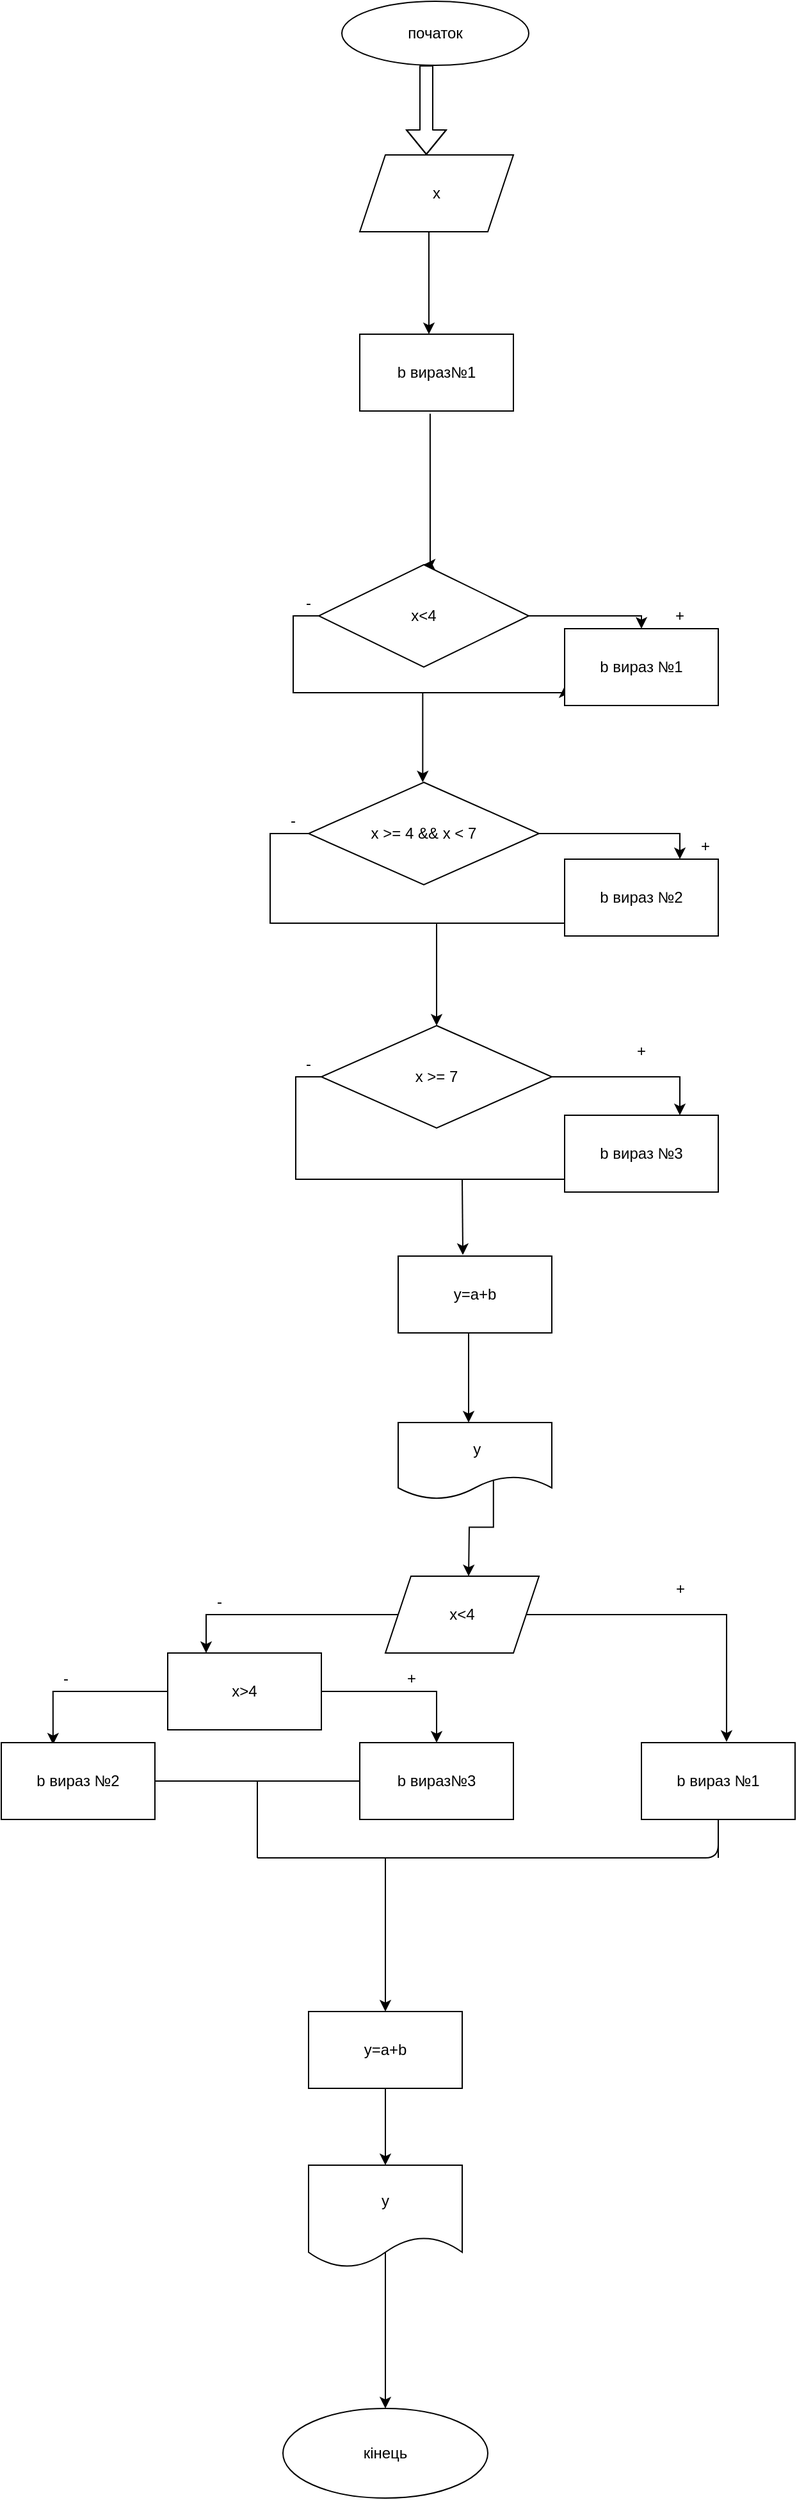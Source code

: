 <mxfile version="13.9.9" type="device" pages="2"><diagram id="C5RBs43oDa-KdzZeNtuy" name="Page-1"><mxGraphModel dx="1463" dy="846" grid="1" gridSize="10" guides="1" tooltips="1" connect="1" arrows="1" fold="1" page="1" pageScale="1" pageWidth="1200" pageHeight="1600" math="0" shadow="0"><root><mxCell id="WIyWlLk6GJQsqaUBKTNV-0"/><mxCell id="WIyWlLk6GJQsqaUBKTNV-1" parent="WIyWlLk6GJQsqaUBKTNV-0"/><mxCell id="ZVyBalWx_pdN0YSxnDSK-18" style="edgeStyle=orthogonalEdgeStyle;rounded=0;orthogonalLoop=1;jettySize=auto;html=1;" parent="WIyWlLk6GJQsqaUBKTNV-1" source="ZVyBalWx_pdN0YSxnDSK-17" edge="1"><mxGeometry relative="1" as="geometry"><mxPoint x="380" y="1420" as="targetPoint"/></mxGeometry></mxCell><mxCell id="uMb6fSM77ZgZERlB0XHc-1" value="початок" style="ellipse;whiteSpace=wrap;html=1;" parent="WIyWlLk6GJQsqaUBKTNV-1" vertex="1"><mxGeometry x="346" y="30" width="146" height="50" as="geometry"/></mxCell><mxCell id="uMb6fSM77ZgZERlB0XHc-2" value="" style="shape=flexArrow;endArrow=classic;html=1;" parent="WIyWlLk6GJQsqaUBKTNV-1" edge="1"><mxGeometry width="50" height="50" relative="1" as="geometry"><mxPoint x="412" y="80" as="sourcePoint"/><mxPoint x="412" y="150" as="targetPoint"/><Array as="points"><mxPoint x="412" y="90"/></Array></mxGeometry></mxCell><mxCell id="uMb6fSM77ZgZERlB0XHc-5" value="" style="edgeStyle=orthogonalEdgeStyle;rounded=0;orthogonalLoop=1;jettySize=auto;html=1;" parent="WIyWlLk6GJQsqaUBKTNV-1" edge="1"><mxGeometry relative="1" as="geometry"><mxPoint x="414" y="210" as="sourcePoint"/><mxPoint x="414" y="290" as="targetPoint"/></mxGeometry></mxCell><mxCell id="uMb6fSM77ZgZERlB0XHc-8" value="" style="edgeStyle=orthogonalEdgeStyle;rounded=0;orthogonalLoop=1;jettySize=auto;html=1;exitX=0.458;exitY=1.035;exitDx=0;exitDy=0;exitPerimeter=0;" parent="WIyWlLk6GJQsqaUBKTNV-1" source="ZVyBalWx_pdN0YSxnDSK-10" edge="1"><mxGeometry relative="1" as="geometry"><mxPoint x="410.0" y="370" as="sourcePoint"/><mxPoint x="410.0" y="470" as="targetPoint"/><Array as="points"><mxPoint x="415" y="470"/></Array></mxGeometry></mxCell><mxCell id="uMb6fSM77ZgZERlB0XHc-13" style="edgeStyle=orthogonalEdgeStyle;rounded=0;orthogonalLoop=1;jettySize=auto;html=1;" parent="WIyWlLk6GJQsqaUBKTNV-1" source="uMb6fSM77ZgZERlB0XHc-9" edge="1"><mxGeometry relative="1" as="geometry"><mxPoint x="580" y="520" as="targetPoint"/><Array as="points"><mxPoint x="580" y="510"/></Array></mxGeometry></mxCell><mxCell id="uMb6fSM77ZgZERlB0XHc-19" style="edgeStyle=orthogonalEdgeStyle;rounded=0;orthogonalLoop=1;jettySize=auto;html=1;exitX=0;exitY=0.5;exitDx=0;exitDy=0;entryX=0;entryY=0.75;entryDx=0;entryDy=0;" parent="WIyWlLk6GJQsqaUBKTNV-1" source="uMb6fSM77ZgZERlB0XHc-9" target="uMb6fSM77ZgZERlB0XHc-10" edge="1"><mxGeometry relative="1" as="geometry"><mxPoint x="250" y="600" as="targetPoint"/><Array as="points"><mxPoint x="308" y="510"/><mxPoint x="308" y="570"/><mxPoint x="540" y="570"/><mxPoint x="540" y="568"/></Array></mxGeometry></mxCell><mxCell id="uMb6fSM77ZgZERlB0XHc-9" value="x&amp;lt;4" style="rhombus;whiteSpace=wrap;html=1;" parent="WIyWlLk6GJQsqaUBKTNV-1" vertex="1"><mxGeometry x="328" y="470" width="164" height="80" as="geometry"/></mxCell><mxCell id="uMb6fSM77ZgZERlB0XHc-10" value="b вираз №1" style="shape=parallelogram;perimeter=parallelogramPerimeter;whiteSpace=wrap;html=1;fixedSize=1;size=0;" parent="WIyWlLk6GJQsqaUBKTNV-1" vertex="1"><mxGeometry x="520" y="520" width="120" height="60" as="geometry"/></mxCell><mxCell id="uMb6fSM77ZgZERlB0XHc-21" value="+" style="text;html=1;strokeColor=none;fillColor=none;align=center;verticalAlign=middle;whiteSpace=wrap;rounded=0;" parent="WIyWlLk6GJQsqaUBKTNV-1" vertex="1"><mxGeometry x="590" y="500" width="40" height="20" as="geometry"/></mxCell><mxCell id="uMb6fSM77ZgZERlB0XHc-22" value="-" style="text;html=1;strokeColor=none;fillColor=none;align=center;verticalAlign=middle;whiteSpace=wrap;rounded=0;" parent="WIyWlLk6GJQsqaUBKTNV-1" vertex="1"><mxGeometry x="300" y="490" width="40" height="20" as="geometry"/></mxCell><mxCell id="uMb6fSM77ZgZERlB0XHc-24" value="" style="endArrow=classic;html=1;" parent="WIyWlLk6GJQsqaUBKTNV-1" edge="1"><mxGeometry width="50" height="50" relative="1" as="geometry"><mxPoint x="409.17" y="570" as="sourcePoint"/><mxPoint x="409.17" y="640" as="targetPoint"/></mxGeometry></mxCell><mxCell id="uMb6fSM77ZgZERlB0XHc-28" style="edgeStyle=orthogonalEdgeStyle;rounded=0;orthogonalLoop=1;jettySize=auto;html=1;entryX=0.75;entryY=0;entryDx=0;entryDy=0;" parent="WIyWlLk6GJQsqaUBKTNV-1" source="uMb6fSM77ZgZERlB0XHc-25" target="uMb6fSM77ZgZERlB0XHc-27" edge="1"><mxGeometry relative="1" as="geometry"/></mxCell><mxCell id="uMb6fSM77ZgZERlB0XHc-29" style="edgeStyle=orthogonalEdgeStyle;rounded=0;orthogonalLoop=1;jettySize=auto;html=1;entryX=0.25;entryY=1;entryDx=0;entryDy=0;" parent="WIyWlLk6GJQsqaUBKTNV-1" source="uMb6fSM77ZgZERlB0XHc-25" target="uMb6fSM77ZgZERlB0XHc-27" edge="1"><mxGeometry relative="1" as="geometry"><mxPoint x="200" y="760" as="targetPoint"/><Array as="points"><mxPoint x="290" y="680"/><mxPoint x="290" y="750"/><mxPoint x="550" y="750"/></Array></mxGeometry></mxCell><mxCell id="uMb6fSM77ZgZERlB0XHc-25" value="x &amp;gt;= 4 &amp;amp;&amp;amp; x &amp;lt; 7" style="rhombus;whiteSpace=wrap;html=1;" parent="WIyWlLk6GJQsqaUBKTNV-1" vertex="1"><mxGeometry x="320" y="640" width="180" height="80" as="geometry"/></mxCell><mxCell id="uMb6fSM77ZgZERlB0XHc-27" value="b вираз №2" style="shape=parallelogram;perimeter=parallelogramPerimeter;whiteSpace=wrap;html=1;fixedSize=1;size=0;" parent="WIyWlLk6GJQsqaUBKTNV-1" vertex="1"><mxGeometry x="520" y="700" width="120" height="60" as="geometry"/></mxCell><mxCell id="uMb6fSM77ZgZERlB0XHc-30" value="+" style="text;html=1;strokeColor=none;fillColor=none;align=center;verticalAlign=middle;whiteSpace=wrap;rounded=0;" parent="WIyWlLk6GJQsqaUBKTNV-1" vertex="1"><mxGeometry x="610" y="680" width="40" height="20" as="geometry"/></mxCell><mxCell id="uMb6fSM77ZgZERlB0XHc-31" value="-" style="text;html=1;strokeColor=none;fillColor=none;align=center;verticalAlign=middle;whiteSpace=wrap;rounded=0;" parent="WIyWlLk6GJQsqaUBKTNV-1" vertex="1"><mxGeometry x="288" y="660" width="40" height="20" as="geometry"/></mxCell><mxCell id="uMb6fSM77ZgZERlB0XHc-35" style="edgeStyle=orthogonalEdgeStyle;rounded=0;orthogonalLoop=1;jettySize=auto;html=1;entryX=0.75;entryY=0;entryDx=0;entryDy=0;" parent="WIyWlLk6GJQsqaUBKTNV-1" source="uMb6fSM77ZgZERlB0XHc-32" target="uMb6fSM77ZgZERlB0XHc-34" edge="1"><mxGeometry relative="1" as="geometry"><mxPoint x="610" y="870" as="targetPoint"/></mxGeometry></mxCell><mxCell id="uMb6fSM77ZgZERlB0XHc-36" style="edgeStyle=orthogonalEdgeStyle;rounded=0;orthogonalLoop=1;jettySize=auto;html=1;exitX=0;exitY=0.5;exitDx=0;exitDy=0;" parent="WIyWlLk6GJQsqaUBKTNV-1" source="uMb6fSM77ZgZERlB0XHc-32" edge="1"><mxGeometry relative="1" as="geometry"><mxPoint x="580" y="950" as="targetPoint"/><Array as="points"><mxPoint x="310" y="870"/><mxPoint x="310" y="950"/></Array></mxGeometry></mxCell><mxCell id="uMb6fSM77ZgZERlB0XHc-32" value="x &gt;= 7" style="rhombus;whiteSpace=wrap;html=1;" parent="WIyWlLk6GJQsqaUBKTNV-1" vertex="1"><mxGeometry x="330" y="830" width="180" height="80" as="geometry"/></mxCell><mxCell id="uMb6fSM77ZgZERlB0XHc-33" value="" style="endArrow=classic;html=1;entryX=0.5;entryY=0;entryDx=0;entryDy=0;" parent="WIyWlLk6GJQsqaUBKTNV-1" target="uMb6fSM77ZgZERlB0XHc-32" edge="1"><mxGeometry width="50" height="50" relative="1" as="geometry"><mxPoint x="420" y="750" as="sourcePoint"/><mxPoint x="419.41" y="750" as="targetPoint"/></mxGeometry></mxCell><mxCell id="uMb6fSM77ZgZERlB0XHc-34" value="b вираз №3" style="shape=parallelogram;perimeter=parallelogramPerimeter;whiteSpace=wrap;html=1;fixedSize=1;size=0;" parent="WIyWlLk6GJQsqaUBKTNV-1" vertex="1"><mxGeometry x="520" y="900" width="120" height="60" as="geometry"/></mxCell><mxCell id="uMb6fSM77ZgZERlB0XHc-44" style="edgeStyle=orthogonalEdgeStyle;rounded=0;orthogonalLoop=1;jettySize=auto;html=1;" parent="WIyWlLk6GJQsqaUBKTNV-1" edge="1"><mxGeometry relative="1" as="geometry"><mxPoint x="445" y="1140" as="targetPoint"/><mxPoint x="445" y="1070" as="sourcePoint"/></mxGeometry></mxCell><mxCell id="uMb6fSM77ZgZERlB0XHc-43" value="" style="endArrow=classic;html=1;entryX=0.421;entryY=-0.015;entryDx=0;entryDy=0;entryPerimeter=0;" parent="WIyWlLk6GJQsqaUBKTNV-1" target="ZVyBalWx_pdN0YSxnDSK-11" edge="1"><mxGeometry width="50" height="50" relative="1" as="geometry"><mxPoint x="440" y="950" as="sourcePoint"/><mxPoint x="440" y="990" as="targetPoint"/></mxGeometry></mxCell><mxCell id="ZVyBalWx_pdN0YSxnDSK-1" style="edgeStyle=orthogonalEdgeStyle;rounded=0;orthogonalLoop=1;jettySize=auto;html=1;exitX=0.487;exitY=0.824;exitDx=0;exitDy=0;exitPerimeter=0;" parent="WIyWlLk6GJQsqaUBKTNV-1" edge="1"><mxGeometry relative="1" as="geometry"><mxPoint x="445" y="1260" as="targetPoint"/><mxPoint x="443.44" y="1182.4" as="sourcePoint"/></mxGeometry></mxCell><mxCell id="ZVyBalWx_pdN0YSxnDSK-3" style="edgeStyle=orthogonalEdgeStyle;rounded=0;orthogonalLoop=1;jettySize=auto;html=1;entryX=0.25;entryY=0;entryDx=0;entryDy=0;" parent="WIyWlLk6GJQsqaUBKTNV-1" source="ZVyBalWx_pdN0YSxnDSK-2" target="ZVyBalWx_pdN0YSxnDSK-13" edge="1"><mxGeometry relative="1" as="geometry"><mxPoint x="230" y="1290" as="targetPoint"/></mxGeometry></mxCell><mxCell id="ZVyBalWx_pdN0YSxnDSK-4" style="edgeStyle=orthogonalEdgeStyle;rounded=0;orthogonalLoop=1;jettySize=auto;html=1;entryX=0.554;entryY=-0.01;entryDx=0;entryDy=0;entryPerimeter=0;" parent="WIyWlLk6GJQsqaUBKTNV-1" source="ZVyBalWx_pdN0YSxnDSK-2" target="ZVyBalWx_pdN0YSxnDSK-12" edge="1"><mxGeometry relative="1" as="geometry"><mxPoint x="650" y="1310" as="targetPoint"/></mxGeometry></mxCell><mxCell id="ZVyBalWx_pdN0YSxnDSK-2" value="x&amp;lt;4" style="shape=parallelogram;perimeter=parallelogramPerimeter;whiteSpace=wrap;html=1;fixedSize=1;" parent="WIyWlLk6GJQsqaUBKTNV-1" vertex="1"><mxGeometry x="380" y="1260" width="120" height="60" as="geometry"/></mxCell><mxCell id="ZVyBalWx_pdN0YSxnDSK-5" value="+" style="text;html=1;strokeColor=none;fillColor=none;align=center;verticalAlign=middle;whiteSpace=wrap;rounded=0;" parent="WIyWlLk6GJQsqaUBKTNV-1" vertex="1"><mxGeometry x="560" y="840" width="40" height="20" as="geometry"/></mxCell><mxCell id="ZVyBalWx_pdN0YSxnDSK-6" value="-" style="text;html=1;strokeColor=none;fillColor=none;align=center;verticalAlign=middle;whiteSpace=wrap;rounded=0;" parent="WIyWlLk6GJQsqaUBKTNV-1" vertex="1"><mxGeometry x="300" y="850" width="40" height="20" as="geometry"/></mxCell><mxCell id="ZVyBalWx_pdN0YSxnDSK-8" value="x" style="shape=parallelogram;perimeter=parallelogramPerimeter;whiteSpace=wrap;html=1;fixedSize=1;" parent="WIyWlLk6GJQsqaUBKTNV-1" vertex="1"><mxGeometry x="360" y="150" width="120" height="60" as="geometry"/></mxCell><mxCell id="ZVyBalWx_pdN0YSxnDSK-10" value="b вираз№1" style="rounded=0;whiteSpace=wrap;html=1;" parent="WIyWlLk6GJQsqaUBKTNV-1" vertex="1"><mxGeometry x="360" y="290" width="120" height="60" as="geometry"/></mxCell><mxCell id="ZVyBalWx_pdN0YSxnDSK-11" value="y=a+b" style="rounded=0;whiteSpace=wrap;html=1;" parent="WIyWlLk6GJQsqaUBKTNV-1" vertex="1"><mxGeometry x="390" y="1010" width="120" height="60" as="geometry"/></mxCell><mxCell id="ZVyBalWx_pdN0YSxnDSK-12" value="b вираз №1" style="rounded=0;whiteSpace=wrap;html=1;" parent="WIyWlLk6GJQsqaUBKTNV-1" vertex="1"><mxGeometry x="580" y="1390" width="120" height="60" as="geometry"/></mxCell><mxCell id="ZVyBalWx_pdN0YSxnDSK-14" style="edgeStyle=orthogonalEdgeStyle;rounded=0;orthogonalLoop=1;jettySize=auto;html=1;entryX=0.5;entryY=0;entryDx=0;entryDy=0;" parent="WIyWlLk6GJQsqaUBKTNV-1" source="ZVyBalWx_pdN0YSxnDSK-13" target="ZVyBalWx_pdN0YSxnDSK-16" edge="1"><mxGeometry relative="1" as="geometry"><mxPoint x="415" y="1400" as="targetPoint"/></mxGeometry></mxCell><mxCell id="ZVyBalWx_pdN0YSxnDSK-15" style="edgeStyle=orthogonalEdgeStyle;rounded=0;orthogonalLoop=1;jettySize=auto;html=1;entryX=0.337;entryY=0.025;entryDx=0;entryDy=0;entryPerimeter=0;" parent="WIyWlLk6GJQsqaUBKTNV-1" source="ZVyBalWx_pdN0YSxnDSK-13" target="ZVyBalWx_pdN0YSxnDSK-17" edge="1"><mxGeometry relative="1" as="geometry"><mxPoint x="130" y="1350" as="targetPoint"/></mxGeometry></mxCell><mxCell id="ZVyBalWx_pdN0YSxnDSK-13" value="x&amp;gt;4" style="rounded=0;whiteSpace=wrap;html=1;" parent="WIyWlLk6GJQsqaUBKTNV-1" vertex="1"><mxGeometry x="210" y="1320" width="120" height="60" as="geometry"/></mxCell><mxCell id="ZVyBalWx_pdN0YSxnDSK-16" value="b вираз№3" style="rounded=0;whiteSpace=wrap;html=1;" parent="WIyWlLk6GJQsqaUBKTNV-1" vertex="1"><mxGeometry x="360" y="1390" width="120" height="60" as="geometry"/></mxCell><mxCell id="ZVyBalWx_pdN0YSxnDSK-17" value="b вираз №2" style="rounded=0;whiteSpace=wrap;html=1;" parent="WIyWlLk6GJQsqaUBKTNV-1" vertex="1"><mxGeometry x="80" y="1390" width="120" height="60" as="geometry"/></mxCell><mxCell id="ZVyBalWx_pdN0YSxnDSK-27" value="" style="endArrow=none;html=1;" parent="WIyWlLk6GJQsqaUBKTNV-1" edge="1"><mxGeometry width="50" height="50" relative="1" as="geometry"><mxPoint x="640" y="1480" as="sourcePoint"/><mxPoint x="640" y="1450" as="targetPoint"/></mxGeometry></mxCell><mxCell id="ZVyBalWx_pdN0YSxnDSK-28" value="" style="endArrow=none;html=1;" parent="WIyWlLk6GJQsqaUBKTNV-1" edge="1"><mxGeometry width="50" height="50" relative="1" as="geometry"><mxPoint x="280" y="1480" as="sourcePoint"/><mxPoint x="640" y="1450" as="targetPoint"/><Array as="points"><mxPoint x="610" y="1480"/><mxPoint x="640" y="1480"/></Array></mxGeometry></mxCell><mxCell id="ZVyBalWx_pdN0YSxnDSK-29" value="" style="endArrow=none;html=1;" parent="WIyWlLk6GJQsqaUBKTNV-1" edge="1"><mxGeometry width="50" height="50" relative="1" as="geometry"><mxPoint x="280" y="1480" as="sourcePoint"/><mxPoint x="280" y="1420" as="targetPoint"/></mxGeometry></mxCell><mxCell id="ZVyBalWx_pdN0YSxnDSK-30" value="" style="endArrow=classic;html=1;" parent="WIyWlLk6GJQsqaUBKTNV-1" edge="1"><mxGeometry width="50" height="50" relative="1" as="geometry"><mxPoint x="380" y="1480" as="sourcePoint"/><mxPoint x="380" y="1600" as="targetPoint"/></mxGeometry></mxCell><mxCell id="ZVyBalWx_pdN0YSxnDSK-31" value="&amp;nbsp;y" style="shape=document;whiteSpace=wrap;html=1;boundedLbl=1;" parent="WIyWlLk6GJQsqaUBKTNV-1" vertex="1"><mxGeometry x="390" y="1140" width="120" height="60" as="geometry"/></mxCell><mxCell id="ZVyBalWx_pdN0YSxnDSK-33" style="edgeStyle=orthogonalEdgeStyle;rounded=0;orthogonalLoop=1;jettySize=auto;html=1;" parent="WIyWlLk6GJQsqaUBKTNV-1" source="ZVyBalWx_pdN0YSxnDSK-32" edge="1"><mxGeometry relative="1" as="geometry"><mxPoint x="380" y="1720" as="targetPoint"/></mxGeometry></mxCell><mxCell id="ZVyBalWx_pdN0YSxnDSK-32" value="y=a+b" style="rounded=0;whiteSpace=wrap;html=1;" parent="WIyWlLk6GJQsqaUBKTNV-1" vertex="1"><mxGeometry x="320" y="1600" width="120" height="60" as="geometry"/></mxCell><mxCell id="ZVyBalWx_pdN0YSxnDSK-36" style="edgeStyle=orthogonalEdgeStyle;rounded=0;orthogonalLoop=1;jettySize=auto;html=1;exitX=0.487;exitY=0.847;exitDx=0;exitDy=0;exitPerimeter=0;" parent="WIyWlLk6GJQsqaUBKTNV-1" source="ZVyBalWx_pdN0YSxnDSK-34" edge="1"><mxGeometry relative="1" as="geometry"><mxPoint x="380" y="1910" as="targetPoint"/><Array as="points"><mxPoint x="380" y="1788"/></Array></mxGeometry></mxCell><mxCell id="ZVyBalWx_pdN0YSxnDSK-34" value="y" style="shape=document;whiteSpace=wrap;html=1;boundedLbl=1;" parent="WIyWlLk6GJQsqaUBKTNV-1" vertex="1"><mxGeometry x="320" y="1720" width="120" height="80" as="geometry"/></mxCell><mxCell id="ZVyBalWx_pdN0YSxnDSK-39" value="кінець" style="ellipse;whiteSpace=wrap;html=1;" parent="WIyWlLk6GJQsqaUBKTNV-1" vertex="1"><mxGeometry x="300" y="1910" width="160" height="70" as="geometry"/></mxCell><mxCell id="ZVyBalWx_pdN0YSxnDSK-40" value="+" style="text;html=1;align=center;verticalAlign=middle;resizable=0;points=[];autosize=1;strokeColor=none;fillColor=none;" parent="WIyWlLk6GJQsqaUBKTNV-1" vertex="1"><mxGeometry x="600" y="1260" width="20" height="20" as="geometry"/></mxCell><mxCell id="ZVyBalWx_pdN0YSxnDSK-41" value="-" style="text;html=1;align=center;verticalAlign=middle;resizable=0;points=[];autosize=1;strokeColor=none;fillColor=none;" parent="WIyWlLk6GJQsqaUBKTNV-1" vertex="1"><mxGeometry x="240" y="1270" width="20" height="20" as="geometry"/></mxCell><mxCell id="ZVyBalWx_pdN0YSxnDSK-42" value="-" style="text;html=1;align=center;verticalAlign=middle;resizable=0;points=[];autosize=1;strokeColor=none;fillColor=none;" parent="WIyWlLk6GJQsqaUBKTNV-1" vertex="1"><mxGeometry x="120" y="1330" width="20" height="20" as="geometry"/></mxCell><mxCell id="ZVyBalWx_pdN0YSxnDSK-43" value="+" style="text;html=1;align=center;verticalAlign=middle;resizable=0;points=[];autosize=1;strokeColor=none;fillColor=none;" parent="WIyWlLk6GJQsqaUBKTNV-1" vertex="1"><mxGeometry x="390" y="1330" width="20" height="20" as="geometry"/></mxCell></root></mxGraphModel></diagram><diagram id="FeDGzPEYOVbgMoaEt-I8" name="Page-2"><mxGraphModel dx="719" dy="511" grid="1" gridSize="10" guides="1" tooltips="1" connect="1" arrows="1" fold="1" page="1" pageScale="1" pageWidth="827" pageHeight="1169" math="0" shadow="0"><root><mxCell id="n-F-VwzMfDIb3JKXj0FX-0"/><mxCell id="n-F-VwzMfDIb3JKXj0FX-1" parent="n-F-VwzMfDIb3JKXj0FX-0"/></root></mxGraphModel></diagram></mxfile>